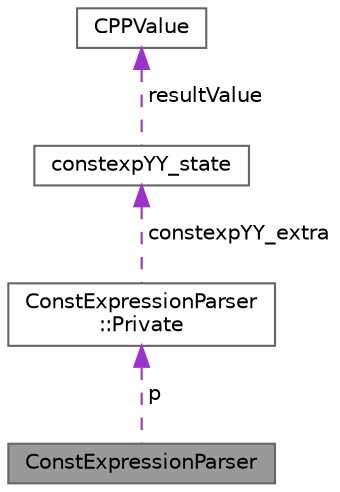 digraph "ConstExpressionParser"
{
 // INTERACTIVE_SVG=YES
 // LATEX_PDF_SIZE
  bgcolor="transparent";
  edge [fontname=Helvetica,fontsize=10,labelfontname=Helvetica,labelfontsize=10];
  node [fontname=Helvetica,fontsize=10,shape=box,height=0.2,width=0.4];
  Node1 [label="ConstExpressionParser",height=0.2,width=0.4,color="gray40", fillcolor="grey60", style="filled", fontcolor="black",tooltip=" "];
  Node2 -> Node1 [dir="back",color="darkorchid3",style="dashed",label=" p" ];
  Node2 [label="ConstExpressionParser\l::Private",height=0.2,width=0.4,color="gray40", fillcolor="white", style="filled",URL="$d7/dc3/struct_const_expression_parser_1_1_private.html",tooltip=" "];
  Node3 -> Node2 [dir="back",color="darkorchid3",style="dashed",label=" constexpYY_extra" ];
  Node3 [label="constexpYY_state",height=0.2,width=0.4,color="gray40", fillcolor="white", style="filled",URL="$d3/d1e/structconstexp_y_y__state.html",tooltip=" "];
  Node4 -> Node3 [dir="back",color="darkorchid3",style="dashed",label=" resultValue" ];
  Node4 [label="CPPValue",height=0.2,width=0.4,color="gray40", fillcolor="white", style="filled",URL="$d2/d75/class_c_p_p_value.html",tooltip="A class representing a C-preprocessor value."];
}
